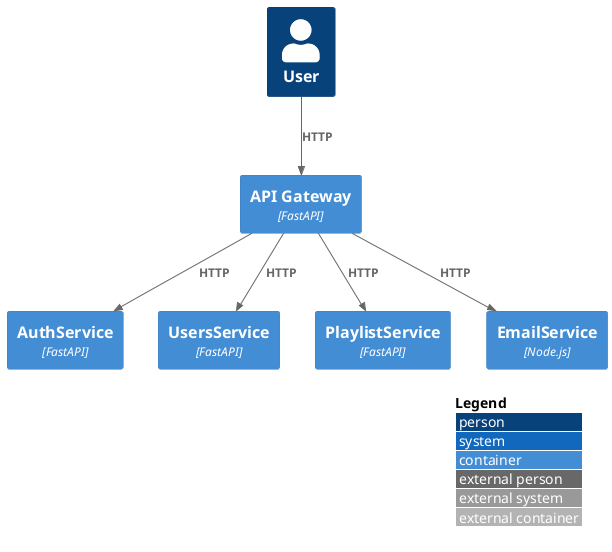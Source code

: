 @startuml
!include <C4/C4_Container>
LAYOUT_WITH_LEGEND()
Person(user, "User")
Container(auth, "AuthService", "FastAPI")
Container(users, "UsersService", "FastAPI")
Container(playlist, "PlaylistService", "FastAPI")
Container(email, "EmailService", "Node.js")
Container(gateway, "API Gateway", "FastAPI")
Rel(user, gateway, "HTTP")
Rel(gateway, auth, "HTTP")
Rel(gateway, users, "HTTP")
Rel(gateway, playlist, "HTTP")
Rel(gateway, email, "HTTP")
@enduml
